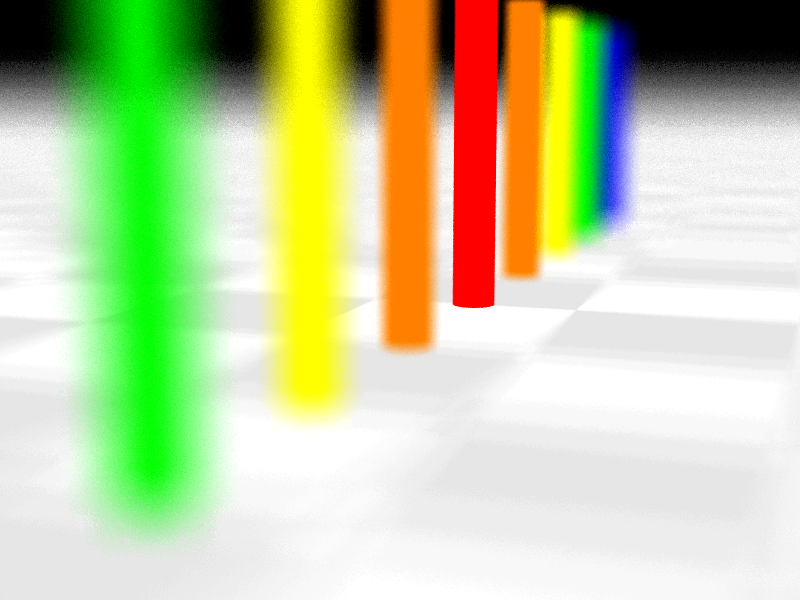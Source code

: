 // Persistence Of Vision raytracer version 3.1 sample file.
// Focal blur camera example
// File by Dan Farmer

#version 3.1;
global_settings { assumed_gamma 2.2 }

#include "colors.inc"
#include "shapes.inc"

#declare FB_Quality_Off  = 0;
#declare FB_Quality_Fast = 1;
#declare FB_Quality_Default = 2;
#declare FB_Quality_High = 3;

#declare FB_Quality= FB_Quality_High;

camera {
   location <2, 2, -11 >
   up y
   right <1.3333, 0, 0>
   direction z
   angle 37
   look_at <-1.75,0,0>

   aperture 2
   focal_point <0, 0, 0>

#switch(FB_Quality)
#case(FB_Quality_Off)
   aperture 0
   #warning "\nNo focal blur used...\n"
   #break
#case (FB_Quality_Fast)
   blur_samples 7
   confidence 0.5             // default is 0.9
   variance 1/64              // default is 1/128 (0.0078125)
   #warning "\nFast focal blur used...\n"
   #break
#case(FB_Quality_Default)
   blur_samples 19
   confidence 0.90            // default is 0.9
   variance 1/128             // default is 1/128 (0.0078125)
   #warning "\nDefault focal blur used...\n"
   #break
#case(FB_Quality_High)
   blur_samples 37
   confidence 0.975           // default is 0.9
   variance 1/255             // default is 1/128 (0.0078125)
   #warning "\nHigh Quality focal blur used...\n"
   #break
#else
   #warning "\nError! Switch condition skipped!...\n"
#end
}

background { color Black }

light_source { <30, 60, -100> color White }


#declare Obj = cylinder { -y*2, y*2, 0.2 finish { specular 0.75 roughness 0.005 metallic }}

union {
    object { Obj pigment{ Blue   } translate <-1,0,-8>}
    object { Obj pigment{ Green  } translate <-1,0,-6>}
    object { Obj pigment{ Yellow } translate <-1,0,-4>}
    object { Obj pigment{ Orange } translate <-1,0,-2>}
    object { Obj pigment{ Red    } translate <-1,0, 0>}
    object { Obj pigment{ Orange } translate <-1,0, 2>}
    object { Obj pigment{ Yellow } translate <-1,0, 4>}
    object { Obj pigment{ Green  } translate <-1,0, 6>}
    object { Obj pigment{ Blue   } translate <-1,0, 8>}
    translate y*1
      }

plane { y, 0 pigment { checker White, Gray90 }  scale 2}









